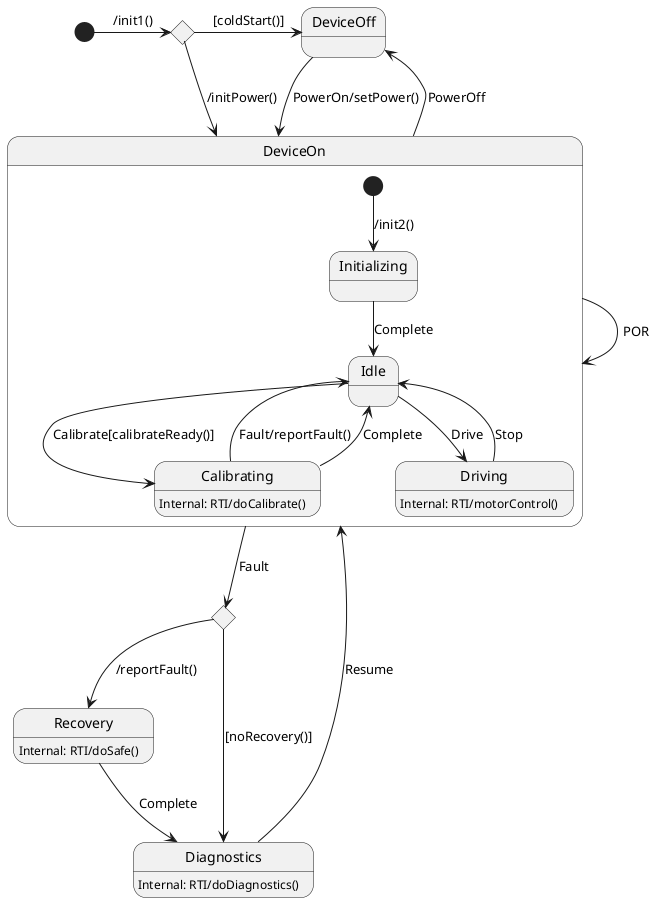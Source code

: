 
@startuml

state DeviceOff

state DeviceOn {
    [*] --> Initializing:/init2()

    state Initializing

    state Idle

    state Calibrating {
        Calibrating:Internal: RTI/doCalibrate()
    }

    state Driving {
        Driving:Internal: RTI/motorControl()
    }

    Initializing --> Idle: Complete
    Idle --> Driving: Drive
    Idle --> Calibrating: Calibrate[calibrateReady()]
    Calibrating --> Idle: Fault/reportFault()
    Calibrating --> Idle: Complete
    Driving --> Idle: Stop
}

state g1 <<choice>>

[*] -> g1:/init1()
g1 -> DeviceOff: [coldStart()]
g1 -> DeviceOn:/initPower()

state Recovery {
    Recovery:Internal: RTI/doSafe()
}

state Diagnostics {
    Diagnostics:Internal: RTI/doDiagnostics()
}
state g2 <<choice>>

DeviceOff --> DeviceOn: PowerOn/setPower()
DeviceOn --> DeviceOff: PowerOff
DeviceOn --> g2: Fault
g2 --> Recovery: /reportFault()
g2 --> Diagnostics: [noRecovery()]
Diagnostics --> DeviceOn: Resume
Recovery --> Diagnostics: Complete
DeviceOn --> DeviceOn: POR


@enduml
